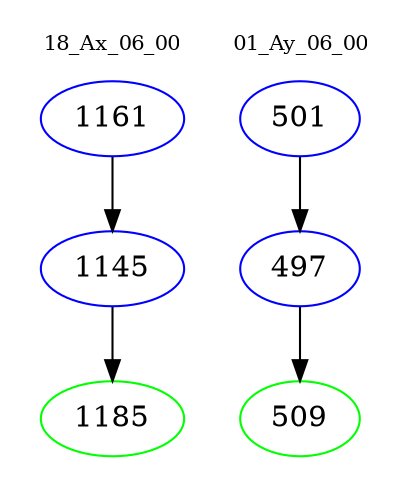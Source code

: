 digraph{
subgraph cluster_0 {
color = white
label = "18_Ax_06_00";
fontsize=10;
T0_1161 [label="1161", color="blue"]
T0_1161 -> T0_1145 [color="black"]
T0_1145 [label="1145", color="blue"]
T0_1145 -> T0_1185 [color="black"]
T0_1185 [label="1185", color="green"]
}
subgraph cluster_1 {
color = white
label = "01_Ay_06_00";
fontsize=10;
T1_501 [label="501", color="blue"]
T1_501 -> T1_497 [color="black"]
T1_497 [label="497", color="blue"]
T1_497 -> T1_509 [color="black"]
T1_509 [label="509", color="green"]
}
}
